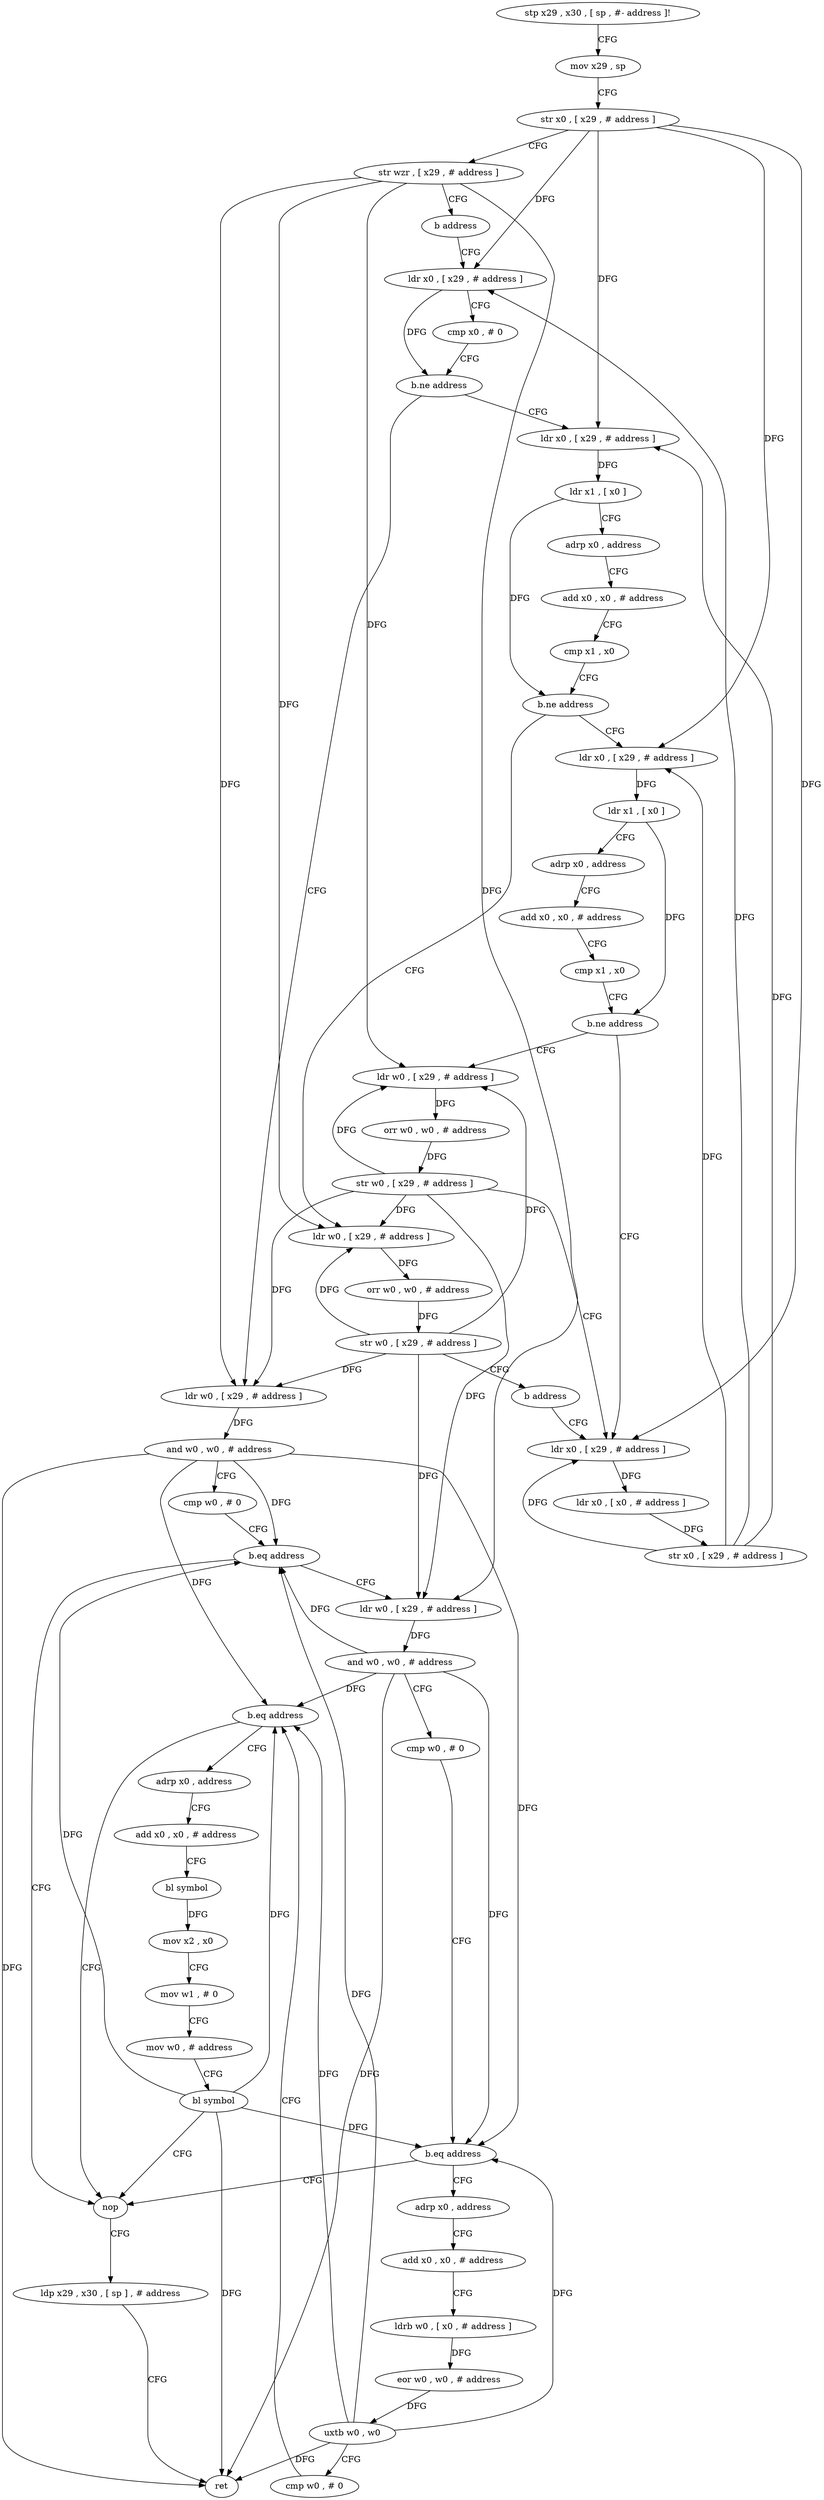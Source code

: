 digraph "func" {
"4261752" [label = "stp x29 , x30 , [ sp , #- address ]!" ]
"4261756" [label = "mov x29 , sp" ]
"4261760" [label = "str x0 , [ x29 , # address ]" ]
"4261764" [label = "str wzr , [ x29 , # address ]" ]
"4261768" [label = "b address" ]
"4261860" [label = "ldr x0 , [ x29 , # address ]" ]
"4261864" [label = "cmp x0 , # 0" ]
"4261868" [label = "b.ne address" ]
"4261772" [label = "ldr x0 , [ x29 , # address ]" ]
"4261872" [label = "ldr w0 , [ x29 , # address ]" ]
"4261776" [label = "ldr x1 , [ x0 ]" ]
"4261780" [label = "adrp x0 , address" ]
"4261784" [label = "add x0 , x0 , # address" ]
"4261788" [label = "cmp x1 , x0" ]
"4261792" [label = "b.ne address" ]
"4261812" [label = "ldr x0 , [ x29 , # address ]" ]
"4261796" [label = "ldr w0 , [ x29 , # address ]" ]
"4261876" [label = "and w0 , w0 , # address" ]
"4261880" [label = "cmp w0 , # 0" ]
"4261884" [label = "b.eq address" ]
"4261960" [label = "nop" ]
"4261888" [label = "ldr w0 , [ x29 , # address ]" ]
"4261816" [label = "ldr x1 , [ x0 ]" ]
"4261820" [label = "adrp x0 , address" ]
"4261824" [label = "add x0 , x0 , # address" ]
"4261828" [label = "cmp x1 , x0" ]
"4261832" [label = "b.ne address" ]
"4261848" [label = "ldr x0 , [ x29 , # address ]" ]
"4261836" [label = "ldr w0 , [ x29 , # address ]" ]
"4261800" [label = "orr w0 , w0 , # address" ]
"4261804" [label = "str w0 , [ x29 , # address ]" ]
"4261808" [label = "b address" ]
"4261964" [label = "ldp x29 , x30 , [ sp ] , # address" ]
"4261968" [label = "ret" ]
"4261892" [label = "and w0 , w0 , # address" ]
"4261896" [label = "cmp w0 , # 0" ]
"4261900" [label = "b.eq address" ]
"4261904" [label = "adrp x0 , address" ]
"4261852" [label = "ldr x0 , [ x0 , # address ]" ]
"4261856" [label = "str x0 , [ x29 , # address ]" ]
"4261840" [label = "orr w0 , w0 , # address" ]
"4261844" [label = "str w0 , [ x29 , # address ]" ]
"4261908" [label = "add x0 , x0 , # address" ]
"4261912" [label = "ldrb w0 , [ x0 , # address ]" ]
"4261916" [label = "eor w0 , w0 , # address" ]
"4261920" [label = "uxtb w0 , w0" ]
"4261924" [label = "cmp w0 , # 0" ]
"4261928" [label = "b.eq address" ]
"4261932" [label = "adrp x0 , address" ]
"4261936" [label = "add x0 , x0 , # address" ]
"4261940" [label = "bl symbol" ]
"4261944" [label = "mov x2 , x0" ]
"4261948" [label = "mov w1 , # 0" ]
"4261952" [label = "mov w0 , # address" ]
"4261956" [label = "bl symbol" ]
"4261752" -> "4261756" [ label = "CFG" ]
"4261756" -> "4261760" [ label = "CFG" ]
"4261760" -> "4261764" [ label = "CFG" ]
"4261760" -> "4261860" [ label = "DFG" ]
"4261760" -> "4261772" [ label = "DFG" ]
"4261760" -> "4261812" [ label = "DFG" ]
"4261760" -> "4261848" [ label = "DFG" ]
"4261764" -> "4261768" [ label = "CFG" ]
"4261764" -> "4261872" [ label = "DFG" ]
"4261764" -> "4261796" [ label = "DFG" ]
"4261764" -> "4261888" [ label = "DFG" ]
"4261764" -> "4261836" [ label = "DFG" ]
"4261768" -> "4261860" [ label = "CFG" ]
"4261860" -> "4261864" [ label = "CFG" ]
"4261860" -> "4261868" [ label = "DFG" ]
"4261864" -> "4261868" [ label = "CFG" ]
"4261868" -> "4261772" [ label = "CFG" ]
"4261868" -> "4261872" [ label = "CFG" ]
"4261772" -> "4261776" [ label = "DFG" ]
"4261872" -> "4261876" [ label = "DFG" ]
"4261776" -> "4261780" [ label = "CFG" ]
"4261776" -> "4261792" [ label = "DFG" ]
"4261780" -> "4261784" [ label = "CFG" ]
"4261784" -> "4261788" [ label = "CFG" ]
"4261788" -> "4261792" [ label = "CFG" ]
"4261792" -> "4261812" [ label = "CFG" ]
"4261792" -> "4261796" [ label = "CFG" ]
"4261812" -> "4261816" [ label = "DFG" ]
"4261796" -> "4261800" [ label = "DFG" ]
"4261876" -> "4261880" [ label = "CFG" ]
"4261876" -> "4261884" [ label = "DFG" ]
"4261876" -> "4261968" [ label = "DFG" ]
"4261876" -> "4261900" [ label = "DFG" ]
"4261876" -> "4261928" [ label = "DFG" ]
"4261880" -> "4261884" [ label = "CFG" ]
"4261884" -> "4261960" [ label = "CFG" ]
"4261884" -> "4261888" [ label = "CFG" ]
"4261960" -> "4261964" [ label = "CFG" ]
"4261888" -> "4261892" [ label = "DFG" ]
"4261816" -> "4261820" [ label = "CFG" ]
"4261816" -> "4261832" [ label = "DFG" ]
"4261820" -> "4261824" [ label = "CFG" ]
"4261824" -> "4261828" [ label = "CFG" ]
"4261828" -> "4261832" [ label = "CFG" ]
"4261832" -> "4261848" [ label = "CFG" ]
"4261832" -> "4261836" [ label = "CFG" ]
"4261848" -> "4261852" [ label = "DFG" ]
"4261836" -> "4261840" [ label = "DFG" ]
"4261800" -> "4261804" [ label = "DFG" ]
"4261804" -> "4261808" [ label = "CFG" ]
"4261804" -> "4261872" [ label = "DFG" ]
"4261804" -> "4261796" [ label = "DFG" ]
"4261804" -> "4261888" [ label = "DFG" ]
"4261804" -> "4261836" [ label = "DFG" ]
"4261808" -> "4261848" [ label = "CFG" ]
"4261964" -> "4261968" [ label = "CFG" ]
"4261892" -> "4261896" [ label = "CFG" ]
"4261892" -> "4261884" [ label = "DFG" ]
"4261892" -> "4261968" [ label = "DFG" ]
"4261892" -> "4261900" [ label = "DFG" ]
"4261892" -> "4261928" [ label = "DFG" ]
"4261896" -> "4261900" [ label = "CFG" ]
"4261900" -> "4261960" [ label = "CFG" ]
"4261900" -> "4261904" [ label = "CFG" ]
"4261904" -> "4261908" [ label = "CFG" ]
"4261852" -> "4261856" [ label = "DFG" ]
"4261856" -> "4261860" [ label = "DFG" ]
"4261856" -> "4261772" [ label = "DFG" ]
"4261856" -> "4261812" [ label = "DFG" ]
"4261856" -> "4261848" [ label = "DFG" ]
"4261840" -> "4261844" [ label = "DFG" ]
"4261844" -> "4261848" [ label = "CFG" ]
"4261844" -> "4261872" [ label = "DFG" ]
"4261844" -> "4261796" [ label = "DFG" ]
"4261844" -> "4261888" [ label = "DFG" ]
"4261844" -> "4261836" [ label = "DFG" ]
"4261908" -> "4261912" [ label = "CFG" ]
"4261912" -> "4261916" [ label = "DFG" ]
"4261916" -> "4261920" [ label = "DFG" ]
"4261920" -> "4261924" [ label = "CFG" ]
"4261920" -> "4261884" [ label = "DFG" ]
"4261920" -> "4261900" [ label = "DFG" ]
"4261920" -> "4261968" [ label = "DFG" ]
"4261920" -> "4261928" [ label = "DFG" ]
"4261924" -> "4261928" [ label = "CFG" ]
"4261928" -> "4261960" [ label = "CFG" ]
"4261928" -> "4261932" [ label = "CFG" ]
"4261932" -> "4261936" [ label = "CFG" ]
"4261936" -> "4261940" [ label = "CFG" ]
"4261940" -> "4261944" [ label = "DFG" ]
"4261944" -> "4261948" [ label = "CFG" ]
"4261948" -> "4261952" [ label = "CFG" ]
"4261952" -> "4261956" [ label = "CFG" ]
"4261956" -> "4261960" [ label = "CFG" ]
"4261956" -> "4261884" [ label = "DFG" ]
"4261956" -> "4261900" [ label = "DFG" ]
"4261956" -> "4261928" [ label = "DFG" ]
"4261956" -> "4261968" [ label = "DFG" ]
}
